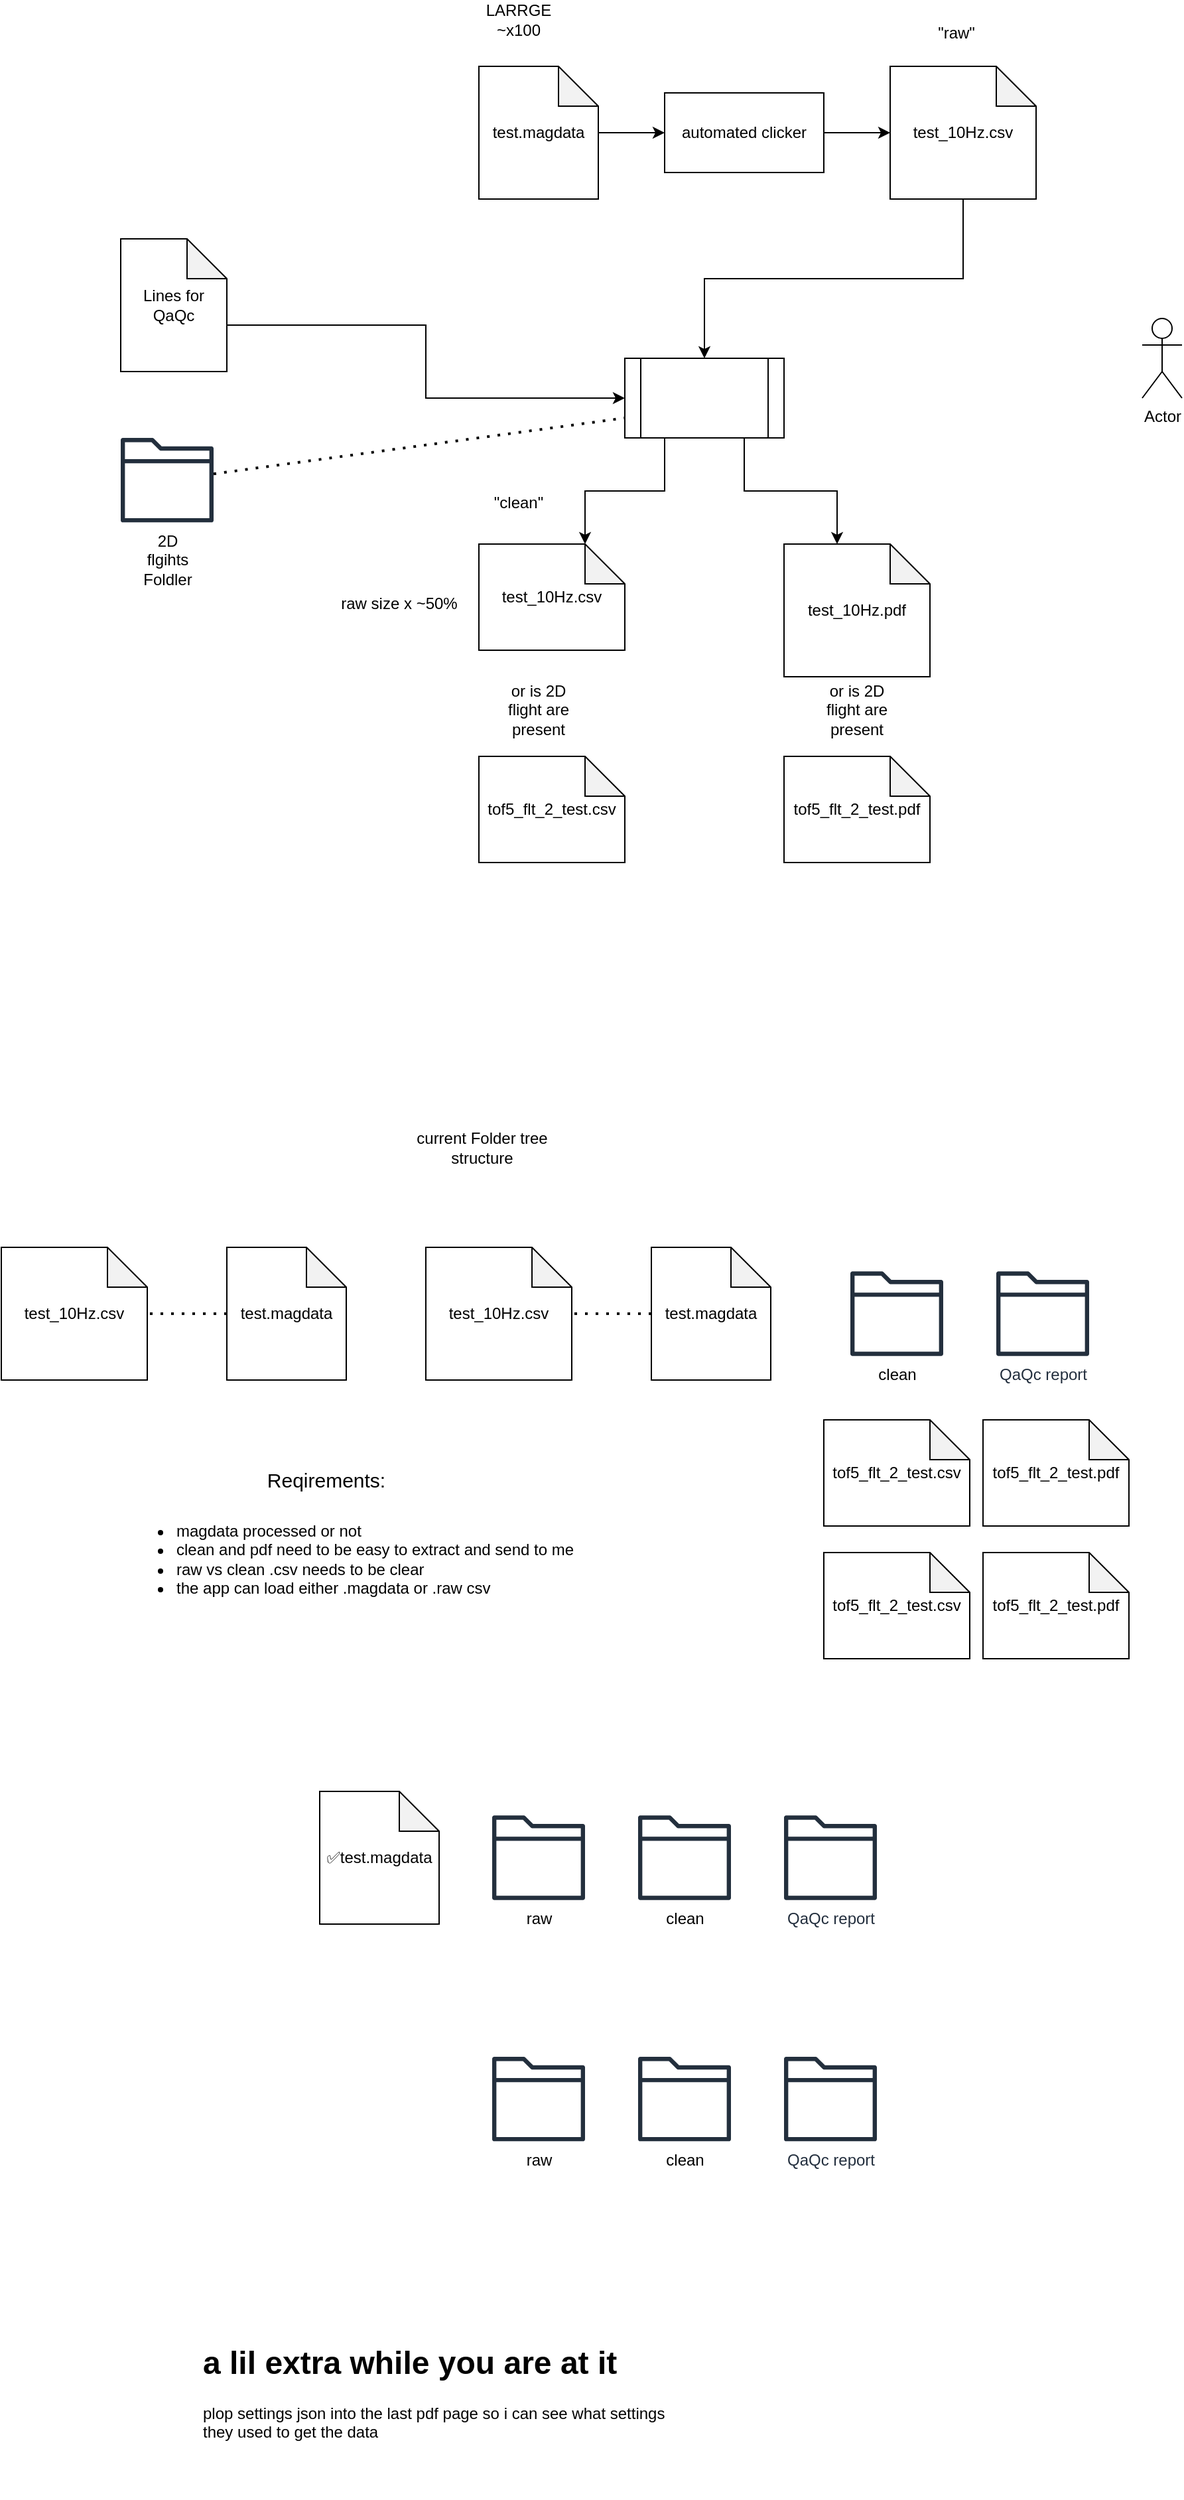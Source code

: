 <mxfile version="24.7.5">
  <diagram name="Page-1" id="puzI0FXowAsjifbmADCD">
    <mxGraphModel dx="3457" dy="1520" grid="1" gridSize="10" guides="1" tooltips="1" connect="1" arrows="1" fold="1" page="1" pageScale="1" pageWidth="850" pageHeight="1100" math="0" shadow="0">
      <root>
        <mxCell id="0" />
        <mxCell id="1" parent="0" />
        <mxCell id="cfDpr1Wc2zbdmYrkfTOq-1" value="automated clicker" style="rounded=0;whiteSpace=wrap;html=1;" vertex="1" parent="1">
          <mxGeometry x="280" y="250" width="120" height="60" as="geometry" />
        </mxCell>
        <mxCell id="cfDpr1Wc2zbdmYrkfTOq-3" style="edgeStyle=orthogonalEdgeStyle;rounded=0;orthogonalLoop=1;jettySize=auto;html=1;" edge="1" parent="1" source="cfDpr1Wc2zbdmYrkfTOq-2" target="cfDpr1Wc2zbdmYrkfTOq-1">
          <mxGeometry relative="1" as="geometry" />
        </mxCell>
        <mxCell id="cfDpr1Wc2zbdmYrkfTOq-2" value="test.magdata" style="shape=note;whiteSpace=wrap;html=1;backgroundOutline=1;darkOpacity=0.05;" vertex="1" parent="1">
          <mxGeometry x="140" y="230" width="90" height="100" as="geometry" />
        </mxCell>
        <mxCell id="cfDpr1Wc2zbdmYrkfTOq-8" style="edgeStyle=orthogonalEdgeStyle;rounded=0;orthogonalLoop=1;jettySize=auto;html=1;exitX=0.5;exitY=1;exitDx=0;exitDy=0;exitPerimeter=0;entryX=0.5;entryY=0;entryDx=0;entryDy=0;" edge="1" parent="1" source="cfDpr1Wc2zbdmYrkfTOq-4" target="cfDpr1Wc2zbdmYrkfTOq-6">
          <mxGeometry relative="1" as="geometry">
            <mxPoint x="340" y="410" as="targetPoint" />
          </mxGeometry>
        </mxCell>
        <mxCell id="cfDpr1Wc2zbdmYrkfTOq-4" value="test_10Hz.csv" style="shape=note;whiteSpace=wrap;html=1;backgroundOutline=1;darkOpacity=0.05;" vertex="1" parent="1">
          <mxGeometry x="450" y="230" width="110" height="100" as="geometry" />
        </mxCell>
        <mxCell id="cfDpr1Wc2zbdmYrkfTOq-5" style="edgeStyle=orthogonalEdgeStyle;rounded=0;orthogonalLoop=1;jettySize=auto;html=1;exitX=1;exitY=0.5;exitDx=0;exitDy=0;entryX=0;entryY=0.5;entryDx=0;entryDy=0;entryPerimeter=0;" edge="1" parent="1" source="cfDpr1Wc2zbdmYrkfTOq-1" target="cfDpr1Wc2zbdmYrkfTOq-4">
          <mxGeometry relative="1" as="geometry" />
        </mxCell>
        <mxCell id="cfDpr1Wc2zbdmYrkfTOq-6" value="" style="shape=process;whiteSpace=wrap;html=1;backgroundOutline=1;" vertex="1" parent="1">
          <mxGeometry x="250" y="450" width="120" height="60" as="geometry" />
        </mxCell>
        <mxCell id="cfDpr1Wc2zbdmYrkfTOq-10" value="&quot;raw&quot;" style="text;html=1;align=center;verticalAlign=middle;whiteSpace=wrap;rounded=0;" vertex="1" parent="1">
          <mxGeometry x="470" y="190" width="60" height="30" as="geometry" />
        </mxCell>
        <mxCell id="cfDpr1Wc2zbdmYrkfTOq-11" value="Actor" style="shape=umlActor;verticalLabelPosition=bottom;verticalAlign=top;html=1;outlineConnect=0;" vertex="1" parent="1">
          <mxGeometry x="640" y="420" width="30" height="60" as="geometry" />
        </mxCell>
        <mxCell id="cfDpr1Wc2zbdmYrkfTOq-12" value="LARRGE ~x100" style="text;html=1;align=center;verticalAlign=middle;whiteSpace=wrap;rounded=0;" vertex="1" parent="1">
          <mxGeometry x="140" y="180" width="60" height="30" as="geometry" />
        </mxCell>
        <mxCell id="cfDpr1Wc2zbdmYrkfTOq-13" value="test_10Hz.csv" style="shape=note;whiteSpace=wrap;html=1;backgroundOutline=1;darkOpacity=0.05;" vertex="1" parent="1">
          <mxGeometry x="140" y="590" width="110" height="80" as="geometry" />
        </mxCell>
        <mxCell id="cfDpr1Wc2zbdmYrkfTOq-14" value="test_10Hz.pdf" style="shape=note;whiteSpace=wrap;html=1;backgroundOutline=1;darkOpacity=0.05;" vertex="1" parent="1">
          <mxGeometry x="370" y="590" width="110" height="100" as="geometry" />
        </mxCell>
        <mxCell id="cfDpr1Wc2zbdmYrkfTOq-15" value="&quot;clean&quot;" style="text;html=1;align=center;verticalAlign=middle;whiteSpace=wrap;rounded=0;" vertex="1" parent="1">
          <mxGeometry x="140" y="543.72" width="60" height="30" as="geometry" />
        </mxCell>
        <mxCell id="cfDpr1Wc2zbdmYrkfTOq-16" value="raw size x ~50%" style="text;html=1;align=center;verticalAlign=middle;whiteSpace=wrap;rounded=0;" vertex="1" parent="1">
          <mxGeometry x="30" y="620" width="100" height="30" as="geometry" />
        </mxCell>
        <mxCell id="cfDpr1Wc2zbdmYrkfTOq-18" style="edgeStyle=orthogonalEdgeStyle;rounded=0;orthogonalLoop=1;jettySize=auto;html=1;exitX=0;exitY=0;exitDx=80;exitDy=65;exitPerimeter=0;" edge="1" parent="1" source="cfDpr1Wc2zbdmYrkfTOq-21" target="cfDpr1Wc2zbdmYrkfTOq-6">
          <mxGeometry relative="1" as="geometry">
            <mxPoint x="70" y="440" as="sourcePoint" />
          </mxGeometry>
        </mxCell>
        <mxCell id="cfDpr1Wc2zbdmYrkfTOq-20" value="" style="endArrow=none;dashed=1;html=1;dashPattern=1 3;strokeWidth=2;rounded=0;entryX=0;entryY=0.75;entryDx=0;entryDy=0;" edge="1" parent="1" source="cfDpr1Wc2zbdmYrkfTOq-24" target="cfDpr1Wc2zbdmYrkfTOq-6">
          <mxGeometry width="50" height="50" relative="1" as="geometry">
            <mxPoint x="72.04" y="532.02" as="sourcePoint" />
            <mxPoint x="430" y="500" as="targetPoint" />
          </mxGeometry>
        </mxCell>
        <mxCell id="cfDpr1Wc2zbdmYrkfTOq-21" value="Lines for QaQc" style="shape=note;whiteSpace=wrap;html=1;backgroundOutline=1;darkOpacity=0.05;" vertex="1" parent="1">
          <mxGeometry x="-130" y="360" width="80" height="100" as="geometry" />
        </mxCell>
        <mxCell id="cfDpr1Wc2zbdmYrkfTOq-24" value="&lt;span style=&quot;color: rgb(0, 0, 0); text-wrap: wrap;&quot;&gt;2D flgihts Foldler&lt;/span&gt;" style="sketch=0;outlineConnect=0;fontColor=#232F3E;gradientColor=none;fillColor=#232F3D;strokeColor=none;dashed=0;verticalLabelPosition=bottom;verticalAlign=top;align=center;html=1;fontSize=12;fontStyle=0;aspect=fixed;pointerEvents=1;shape=mxgraph.aws4.folder;" vertex="1" parent="1">
          <mxGeometry x="-130" y="510" width="70" height="63.72" as="geometry" />
        </mxCell>
        <mxCell id="cfDpr1Wc2zbdmYrkfTOq-25" style="edgeStyle=orthogonalEdgeStyle;rounded=0;orthogonalLoop=1;jettySize=auto;html=1;exitX=0.25;exitY=1;exitDx=0;exitDy=0;entryX=0;entryY=0;entryDx=80;entryDy=0;entryPerimeter=0;" edge="1" parent="1" source="cfDpr1Wc2zbdmYrkfTOq-6" target="cfDpr1Wc2zbdmYrkfTOq-13">
          <mxGeometry relative="1" as="geometry" />
        </mxCell>
        <mxCell id="cfDpr1Wc2zbdmYrkfTOq-26" style="edgeStyle=orthogonalEdgeStyle;rounded=0;orthogonalLoop=1;jettySize=auto;html=1;exitX=0.75;exitY=1;exitDx=0;exitDy=0;entryX=0;entryY=0;entryDx=40;entryDy=0;entryPerimeter=0;" edge="1" parent="1" source="cfDpr1Wc2zbdmYrkfTOq-6" target="cfDpr1Wc2zbdmYrkfTOq-14">
          <mxGeometry relative="1" as="geometry" />
        </mxCell>
        <mxCell id="cfDpr1Wc2zbdmYrkfTOq-27" value="tof5_flt_2_test.csv" style="shape=note;whiteSpace=wrap;html=1;backgroundOutline=1;darkOpacity=0.05;" vertex="1" parent="1">
          <mxGeometry x="140" y="750" width="110" height="80" as="geometry" />
        </mxCell>
        <mxCell id="cfDpr1Wc2zbdmYrkfTOq-28" value="or is 2D flight are present" style="text;html=1;align=center;verticalAlign=middle;whiteSpace=wrap;rounded=0;" vertex="1" parent="1">
          <mxGeometry x="155" y="700" width="60" height="30" as="geometry" />
        </mxCell>
        <mxCell id="cfDpr1Wc2zbdmYrkfTOq-29" value="tof5_flt_2_test.pdf" style="shape=note;whiteSpace=wrap;html=1;backgroundOutline=1;darkOpacity=0.05;" vertex="1" parent="1">
          <mxGeometry x="370" y="750" width="110" height="80" as="geometry" />
        </mxCell>
        <mxCell id="cfDpr1Wc2zbdmYrkfTOq-30" value="or is 2D flight are present" style="text;html=1;align=center;verticalAlign=middle;whiteSpace=wrap;rounded=0;" vertex="1" parent="1">
          <mxGeometry x="395" y="700" width="60" height="30" as="geometry" />
        </mxCell>
        <mxCell id="cfDpr1Wc2zbdmYrkfTOq-31" value="test.magdata" style="shape=note;whiteSpace=wrap;html=1;backgroundOutline=1;darkOpacity=0.05;" vertex="1" parent="1">
          <mxGeometry x="270" y="1120" width="90" height="100" as="geometry" />
        </mxCell>
        <mxCell id="cfDpr1Wc2zbdmYrkfTOq-32" value="test_10Hz.csv" style="shape=note;whiteSpace=wrap;html=1;backgroundOutline=1;darkOpacity=0.05;" vertex="1" parent="1">
          <mxGeometry x="100" y="1120" width="110" height="100" as="geometry" />
        </mxCell>
        <mxCell id="cfDpr1Wc2zbdmYrkfTOq-33" value="" style="endArrow=none;dashed=1;html=1;dashPattern=1 3;strokeWidth=2;rounded=0;exitX=0;exitY=0.5;exitDx=0;exitDy=0;exitPerimeter=0;entryX=0.982;entryY=0.5;entryDx=0;entryDy=0;entryPerimeter=0;" edge="1" parent="1" source="cfDpr1Wc2zbdmYrkfTOq-31" target="cfDpr1Wc2zbdmYrkfTOq-32">
          <mxGeometry width="50" height="50" relative="1" as="geometry">
            <mxPoint x="380" y="990" as="sourcePoint" />
            <mxPoint x="430" y="940" as="targetPoint" />
          </mxGeometry>
        </mxCell>
        <mxCell id="cfDpr1Wc2zbdmYrkfTOq-34" value="&lt;span style=&quot;color: rgb(0, 0, 0); text-wrap: wrap;&quot;&gt;clean&lt;/span&gt;" style="sketch=0;outlineConnect=0;fontColor=#232F3E;gradientColor=none;fillColor=#232F3D;strokeColor=none;dashed=0;verticalLabelPosition=bottom;verticalAlign=top;align=center;html=1;fontSize=12;fontStyle=0;aspect=fixed;pointerEvents=1;shape=mxgraph.aws4.folder;" vertex="1" parent="1">
          <mxGeometry x="420" y="1138.14" width="70" height="63.72" as="geometry" />
        </mxCell>
        <mxCell id="cfDpr1Wc2zbdmYrkfTOq-35" value="QaQc report" style="sketch=0;outlineConnect=0;fontColor=#232F3E;gradientColor=none;fillColor=#232F3D;strokeColor=none;dashed=0;verticalLabelPosition=bottom;verticalAlign=top;align=center;html=1;fontSize=12;fontStyle=0;aspect=fixed;pointerEvents=1;shape=mxgraph.aws4.folder;" vertex="1" parent="1">
          <mxGeometry x="530" y="1138.14" width="70" height="63.72" as="geometry" />
        </mxCell>
        <mxCell id="cfDpr1Wc2zbdmYrkfTOq-37" value="tof5_flt_2_test.pdf" style="shape=note;whiteSpace=wrap;html=1;backgroundOutline=1;darkOpacity=0.05;" vertex="1" parent="1">
          <mxGeometry x="520" y="1250" width="110" height="80" as="geometry" />
        </mxCell>
        <mxCell id="cfDpr1Wc2zbdmYrkfTOq-38" value="tof5_flt_2_test.pdf" style="shape=note;whiteSpace=wrap;html=1;backgroundOutline=1;darkOpacity=0.05;" vertex="1" parent="1">
          <mxGeometry x="520" y="1350" width="110" height="80" as="geometry" />
        </mxCell>
        <mxCell id="cfDpr1Wc2zbdmYrkfTOq-39" value="tof5_flt_2_test.csv" style="shape=note;whiteSpace=wrap;html=1;backgroundOutline=1;darkOpacity=0.05;" vertex="1" parent="1">
          <mxGeometry x="400" y="1250" width="110" height="80" as="geometry" />
        </mxCell>
        <mxCell id="cfDpr1Wc2zbdmYrkfTOq-40" value="tof5_flt_2_test.csv" style="shape=note;whiteSpace=wrap;html=1;backgroundOutline=1;darkOpacity=0.05;" vertex="1" parent="1">
          <mxGeometry x="400" y="1350" width="110" height="80" as="geometry" />
        </mxCell>
        <mxCell id="cfDpr1Wc2zbdmYrkfTOq-41" value="test.magdata" style="shape=note;whiteSpace=wrap;html=1;backgroundOutline=1;darkOpacity=0.05;" vertex="1" parent="1">
          <mxGeometry x="-50" y="1120" width="90" height="100" as="geometry" />
        </mxCell>
        <mxCell id="cfDpr1Wc2zbdmYrkfTOq-42" value="test_10Hz.csv" style="shape=note;whiteSpace=wrap;html=1;backgroundOutline=1;darkOpacity=0.05;" vertex="1" parent="1">
          <mxGeometry x="-220" y="1120" width="110" height="100" as="geometry" />
        </mxCell>
        <mxCell id="cfDpr1Wc2zbdmYrkfTOq-43" value="" style="endArrow=none;dashed=1;html=1;dashPattern=1 3;strokeWidth=2;rounded=0;exitX=0;exitY=0.5;exitDx=0;exitDy=0;exitPerimeter=0;entryX=0.982;entryY=0.5;entryDx=0;entryDy=0;entryPerimeter=0;" edge="1" parent="1" source="cfDpr1Wc2zbdmYrkfTOq-41" target="cfDpr1Wc2zbdmYrkfTOq-42">
          <mxGeometry width="50" height="50" relative="1" as="geometry">
            <mxPoint x="60" y="990" as="sourcePoint" />
            <mxPoint x="110" y="940" as="targetPoint" />
          </mxGeometry>
        </mxCell>
        <mxCell id="cfDpr1Wc2zbdmYrkfTOq-47" value="current Folder tree structure" style="text;html=1;align=center;verticalAlign=middle;whiteSpace=wrap;rounded=0;" vertex="1" parent="1">
          <mxGeometry x="75" y="1030" width="135" height="30" as="geometry" />
        </mxCell>
        <mxCell id="cfDpr1Wc2zbdmYrkfTOq-53" value="&lt;ul&gt;&lt;li&gt;magdata processed or not&amp;nbsp;&lt;br&gt;&lt;/li&gt;&lt;li&gt;clean and pdf need to be easy to extract and send to me&lt;br&gt;&lt;/li&gt;&lt;li&gt;raw vs clean .csv needs to be clear&lt;br&gt;&lt;/li&gt;&lt;li&gt;the app can load either .magdata or .raw csv&lt;/li&gt;&lt;/ul&gt;" style="text;html=1;align=left;verticalAlign=middle;whiteSpace=wrap;rounded=0;" vertex="1" parent="1">
          <mxGeometry x="-130" y="1310" width="380" height="90" as="geometry" />
        </mxCell>
        <mxCell id="cfDpr1Wc2zbdmYrkfTOq-54" value="✅test.magdata" style="shape=note;whiteSpace=wrap;html=1;backgroundOutline=1;darkOpacity=0.05;" vertex="1" parent="1">
          <mxGeometry x="20" y="1530" width="90" height="100" as="geometry" />
        </mxCell>
        <mxCell id="cfDpr1Wc2zbdmYrkfTOq-55" value="&lt;span style=&quot;color: rgb(0, 0, 0); text-wrap: wrap;&quot;&gt;clean&lt;/span&gt;" style="sketch=0;outlineConnect=0;fontColor=#232F3E;gradientColor=none;fillColor=#232F3D;strokeColor=none;dashed=0;verticalLabelPosition=bottom;verticalAlign=top;align=center;html=1;fontSize=12;fontStyle=0;aspect=fixed;pointerEvents=1;shape=mxgraph.aws4.folder;" vertex="1" parent="1">
          <mxGeometry x="260" y="1548.14" width="70" height="63.72" as="geometry" />
        </mxCell>
        <mxCell id="cfDpr1Wc2zbdmYrkfTOq-56" value="QaQc report" style="sketch=0;outlineConnect=0;fontColor=#232F3E;gradientColor=none;fillColor=#232F3D;strokeColor=none;dashed=0;verticalLabelPosition=bottom;verticalAlign=top;align=center;html=1;fontSize=12;fontStyle=0;aspect=fixed;pointerEvents=1;shape=mxgraph.aws4.folder;" vertex="1" parent="1">
          <mxGeometry x="370" y="1548.14" width="70" height="63.72" as="geometry" />
        </mxCell>
        <mxCell id="cfDpr1Wc2zbdmYrkfTOq-57" value="&lt;span style=&quot;color: rgb(0, 0, 0); text-wrap: wrap;&quot;&gt;raw&lt;/span&gt;" style="sketch=0;outlineConnect=0;fontColor=#232F3E;gradientColor=none;fillColor=#232F3D;strokeColor=none;dashed=0;verticalLabelPosition=bottom;verticalAlign=top;align=center;html=1;fontSize=12;fontStyle=0;aspect=fixed;pointerEvents=1;shape=mxgraph.aws4.folder;" vertex="1" parent="1">
          <mxGeometry x="150" y="1548.14" width="70" height="63.72" as="geometry" />
        </mxCell>
        <mxCell id="cfDpr1Wc2zbdmYrkfTOq-58" value="&lt;font style=&quot;font-size: 15px;&quot;&gt;Reqirements:&lt;/font&gt;" style="text;html=1;align=center;verticalAlign=middle;whiteSpace=wrap;rounded=0;" vertex="1" parent="1">
          <mxGeometry x="-50" y="1280" width="150" height="30" as="geometry" />
        </mxCell>
        <mxCell id="cfDpr1Wc2zbdmYrkfTOq-59" value="&lt;span style=&quot;color: rgb(0, 0, 0); text-wrap: wrap;&quot;&gt;raw&lt;/span&gt;" style="sketch=0;outlineConnect=0;fontColor=#232F3E;gradientColor=none;fillColor=#232F3D;strokeColor=none;dashed=0;verticalLabelPosition=bottom;verticalAlign=top;align=center;html=1;fontSize=12;fontStyle=0;aspect=fixed;pointerEvents=1;shape=mxgraph.aws4.folder;" vertex="1" parent="1">
          <mxGeometry x="150" y="1730" width="70" height="63.72" as="geometry" />
        </mxCell>
        <mxCell id="cfDpr1Wc2zbdmYrkfTOq-60" value="&lt;span style=&quot;color: rgb(0, 0, 0); text-wrap: wrap;&quot;&gt;clean&lt;/span&gt;" style="sketch=0;outlineConnect=0;fontColor=#232F3E;gradientColor=none;fillColor=#232F3D;strokeColor=none;dashed=0;verticalLabelPosition=bottom;verticalAlign=top;align=center;html=1;fontSize=12;fontStyle=0;aspect=fixed;pointerEvents=1;shape=mxgraph.aws4.folder;" vertex="1" parent="1">
          <mxGeometry x="260" y="1730" width="70" height="63.72" as="geometry" />
        </mxCell>
        <mxCell id="cfDpr1Wc2zbdmYrkfTOq-61" value="QaQc report" style="sketch=0;outlineConnect=0;fontColor=#232F3E;gradientColor=none;fillColor=#232F3D;strokeColor=none;dashed=0;verticalLabelPosition=bottom;verticalAlign=top;align=center;html=1;fontSize=12;fontStyle=0;aspect=fixed;pointerEvents=1;shape=mxgraph.aws4.folder;" vertex="1" parent="1">
          <mxGeometry x="370" y="1730" width="70" height="63.72" as="geometry" />
        </mxCell>
        <mxCell id="cfDpr1Wc2zbdmYrkfTOq-62" value="&lt;h1 style=&quot;margin-top: 0px;&quot;&gt;a lil extra while you are at it&lt;/h1&gt;&lt;div&gt;plop settings json into the last pdf page so i can see what settings they used to get the data&lt;/div&gt;" style="text;html=1;whiteSpace=wrap;overflow=hidden;rounded=0;" vertex="1" parent="1">
          <mxGeometry x="-70" y="1940" width="370" height="120" as="geometry" />
        </mxCell>
      </root>
    </mxGraphModel>
  </diagram>
</mxfile>
